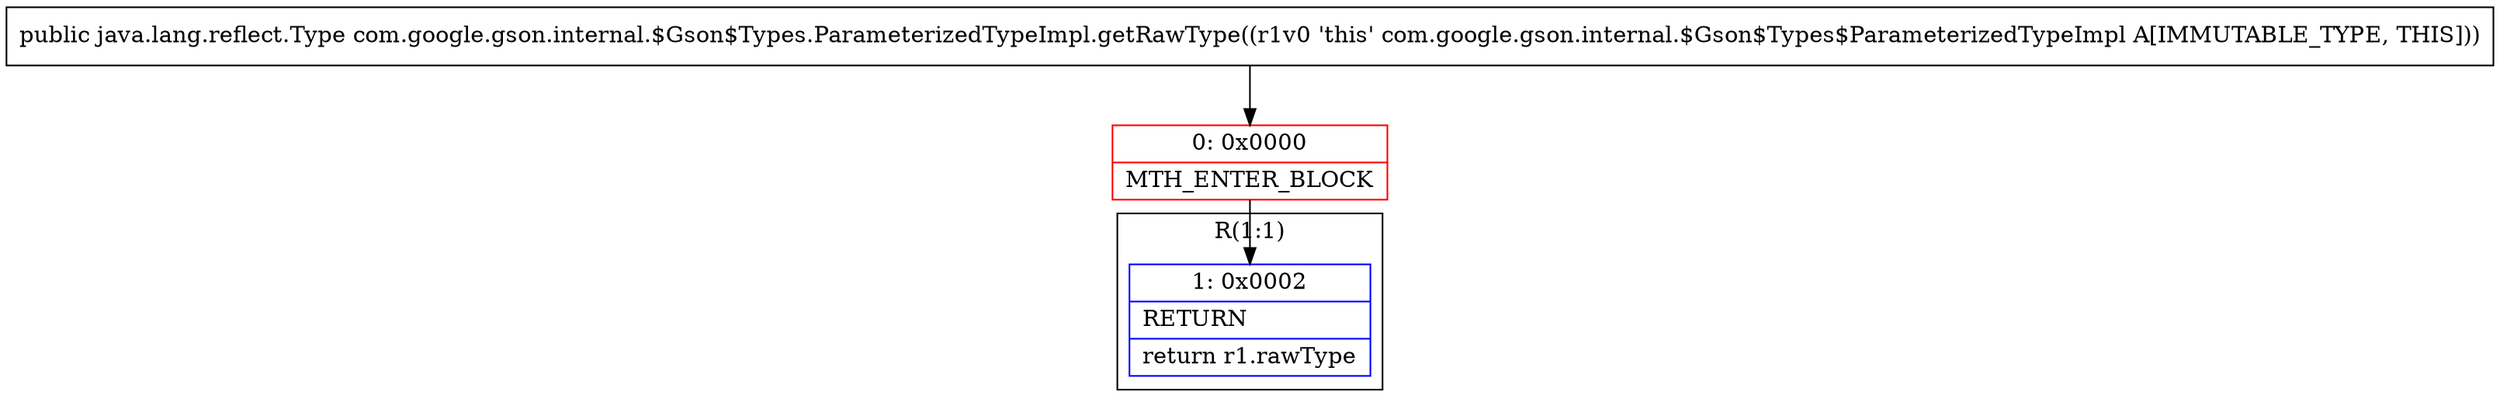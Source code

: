 digraph "CFG forcom.google.gson.internal.$Gson$Types.ParameterizedTypeImpl.getRawType()Ljava\/lang\/reflect\/Type;" {
subgraph cluster_Region_1822580856 {
label = "R(1:1)";
node [shape=record,color=blue];
Node_1 [shape=record,label="{1\:\ 0x0002|RETURN\l|return r1.rawType\l}"];
}
Node_0 [shape=record,color=red,label="{0\:\ 0x0000|MTH_ENTER_BLOCK\l}"];
MethodNode[shape=record,label="{public java.lang.reflect.Type com.google.gson.internal.$Gson$Types.ParameterizedTypeImpl.getRawType((r1v0 'this' com.google.gson.internal.$Gson$Types$ParameterizedTypeImpl A[IMMUTABLE_TYPE, THIS])) }"];
MethodNode -> Node_0;
Node_0 -> Node_1;
}

